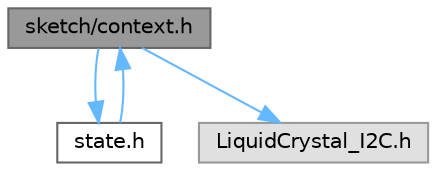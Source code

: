 digraph "sketch/context.h"
{
 // LATEX_PDF_SIZE
  bgcolor="transparent";
  edge [fontname=Helvetica,fontsize=10,labelfontname=Helvetica,labelfontsize=10];
  node [fontname=Helvetica,fontsize=10,shape=box,height=0.2,width=0.4];
  Node1 [id="Node000001",label="sketch/context.h",height=0.2,width=0.4,color="gray40", fillcolor="grey60", style="filled", fontcolor="black",tooltip="Definición de la clase Context para la gestión del estado de la aplicación."];
  Node1 -> Node2 [id="edge1_Node000001_Node000002",color="steelblue1",style="solid",tooltip=" "];
  Node2 [id="Node000002",label="state.h",height=0.2,width=0.4,color="grey40", fillcolor="white", style="filled",URL="$state_8h.html",tooltip=" "];
  Node2 -> Node1 [id="edge2_Node000002_Node000001",color="steelblue1",style="solid",tooltip=" "];
  Node1 -> Node3 [id="edge3_Node000001_Node000003",color="steelblue1",style="solid",tooltip=" "];
  Node3 [id="Node000003",label="LiquidCrystal_I2C.h",height=0.2,width=0.4,color="grey60", fillcolor="#E0E0E0", style="filled",tooltip=" "];
}
